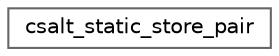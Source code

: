 digraph "Graphical Class Hierarchy"
{
 // LATEX_PDF_SIZE
  bgcolor="transparent";
  edge [fontname=Helvetica,fontsize=10,labelfontname=Helvetica,labelfontsize=10];
  node [fontname=Helvetica,fontsize=10,shape=box,height=0.2,width=0.4];
  rankdir="LR";
  Node0 [id="Node000000",label="csalt_static_store_pair",height=0.2,width=0.4,color="grey40", fillcolor="white", style="filled",URL="$structcsalt__static__store__pair.html",tooltip=" "];
}
